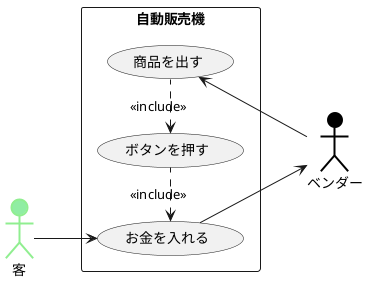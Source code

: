 @startuml ユースケース図
    left to right direction
    actor 客 #90EDA3;line:LightGreen;line.bold;
    actor ベンダー #000000;line:Black;line.bold;
    rectangle 自動販売機{
        usecase お金を入れる
        usecase ボタンを押す
        usecase 商品を出す
    }

    客 --> お金を入れる
    お金を入れる <. ボタンを押す : <<include>>
    ボタンを押す <. 商品を出す : <<include>>

    商品を出す <-- ベンダー
    お金を入れる --> ベンダー
@enduml